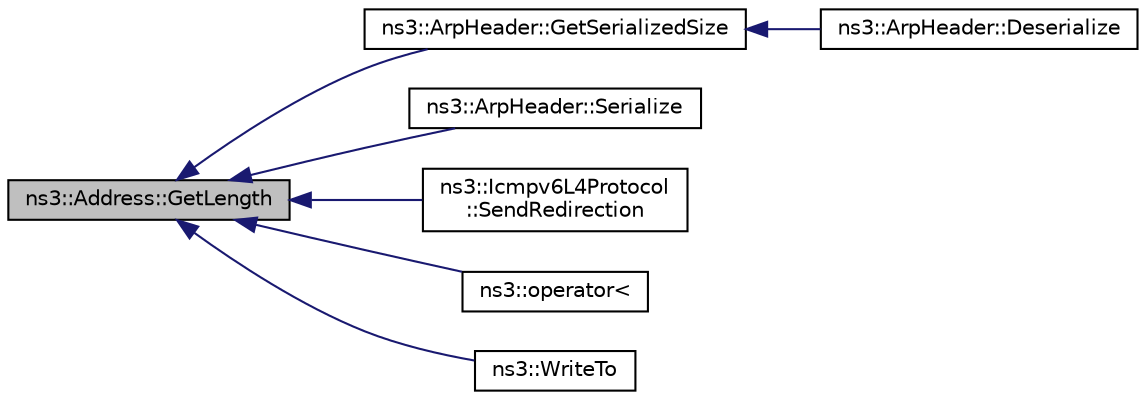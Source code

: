 digraph "ns3::Address::GetLength"
{
  edge [fontname="Helvetica",fontsize="10",labelfontname="Helvetica",labelfontsize="10"];
  node [fontname="Helvetica",fontsize="10",shape=record];
  rankdir="LR";
  Node1 [label="ns3::Address::GetLength",height=0.2,width=0.4,color="black", fillcolor="grey75", style="filled", fontcolor="black"];
  Node1 -> Node2 [dir="back",color="midnightblue",fontsize="10",style="solid"];
  Node2 [label="ns3::ArpHeader::GetSerializedSize",height=0.2,width=0.4,color="black", fillcolor="white", style="filled",URL="$db/d42/classns3_1_1ArpHeader.html#a49ef082e7372e63ed828561bf51da92e"];
  Node2 -> Node3 [dir="back",color="midnightblue",fontsize="10",style="solid"];
  Node3 [label="ns3::ArpHeader::Deserialize",height=0.2,width=0.4,color="black", fillcolor="white", style="filled",URL="$db/d42/classns3_1_1ArpHeader.html#ac4ac02b6ff4125d41dfe52593f23718d"];
  Node1 -> Node4 [dir="back",color="midnightblue",fontsize="10",style="solid"];
  Node4 [label="ns3::ArpHeader::Serialize",height=0.2,width=0.4,color="black", fillcolor="white", style="filled",URL="$db/d42/classns3_1_1ArpHeader.html#a277dfd6e5a0ee69a3bf612c1d21a5698"];
  Node1 -> Node5 [dir="back",color="midnightblue",fontsize="10",style="solid"];
  Node5 [label="ns3::Icmpv6L4Protocol\l::SendRedirection",height=0.2,width=0.4,color="black", fillcolor="white", style="filled",URL="$d7/d1d/classns3_1_1Icmpv6L4Protocol.html#a775f19603b15e25f287f54096a3f26cb",tooltip="Send an ICMPv6 Redirection. "];
  Node1 -> Node6 [dir="back",color="midnightblue",fontsize="10",style="solid"];
  Node6 [label="ns3::operator\<",height=0.2,width=0.4,color="black", fillcolor="white", style="filled",URL="$d7/d2e/namespacens3.html#a7ea6bb241a411888822aae86b55f029d"];
  Node1 -> Node7 [dir="back",color="midnightblue",fontsize="10",style="solid"];
  Node7 [label="ns3::WriteTo",height=0.2,width=0.4,color="black", fillcolor="white", style="filled",URL="$d7/d2e/namespacens3.html#ab9c4ee718cab1f7e5248027d30b94c4d",tooltip="Write an Address to a Buffer. "];
}

